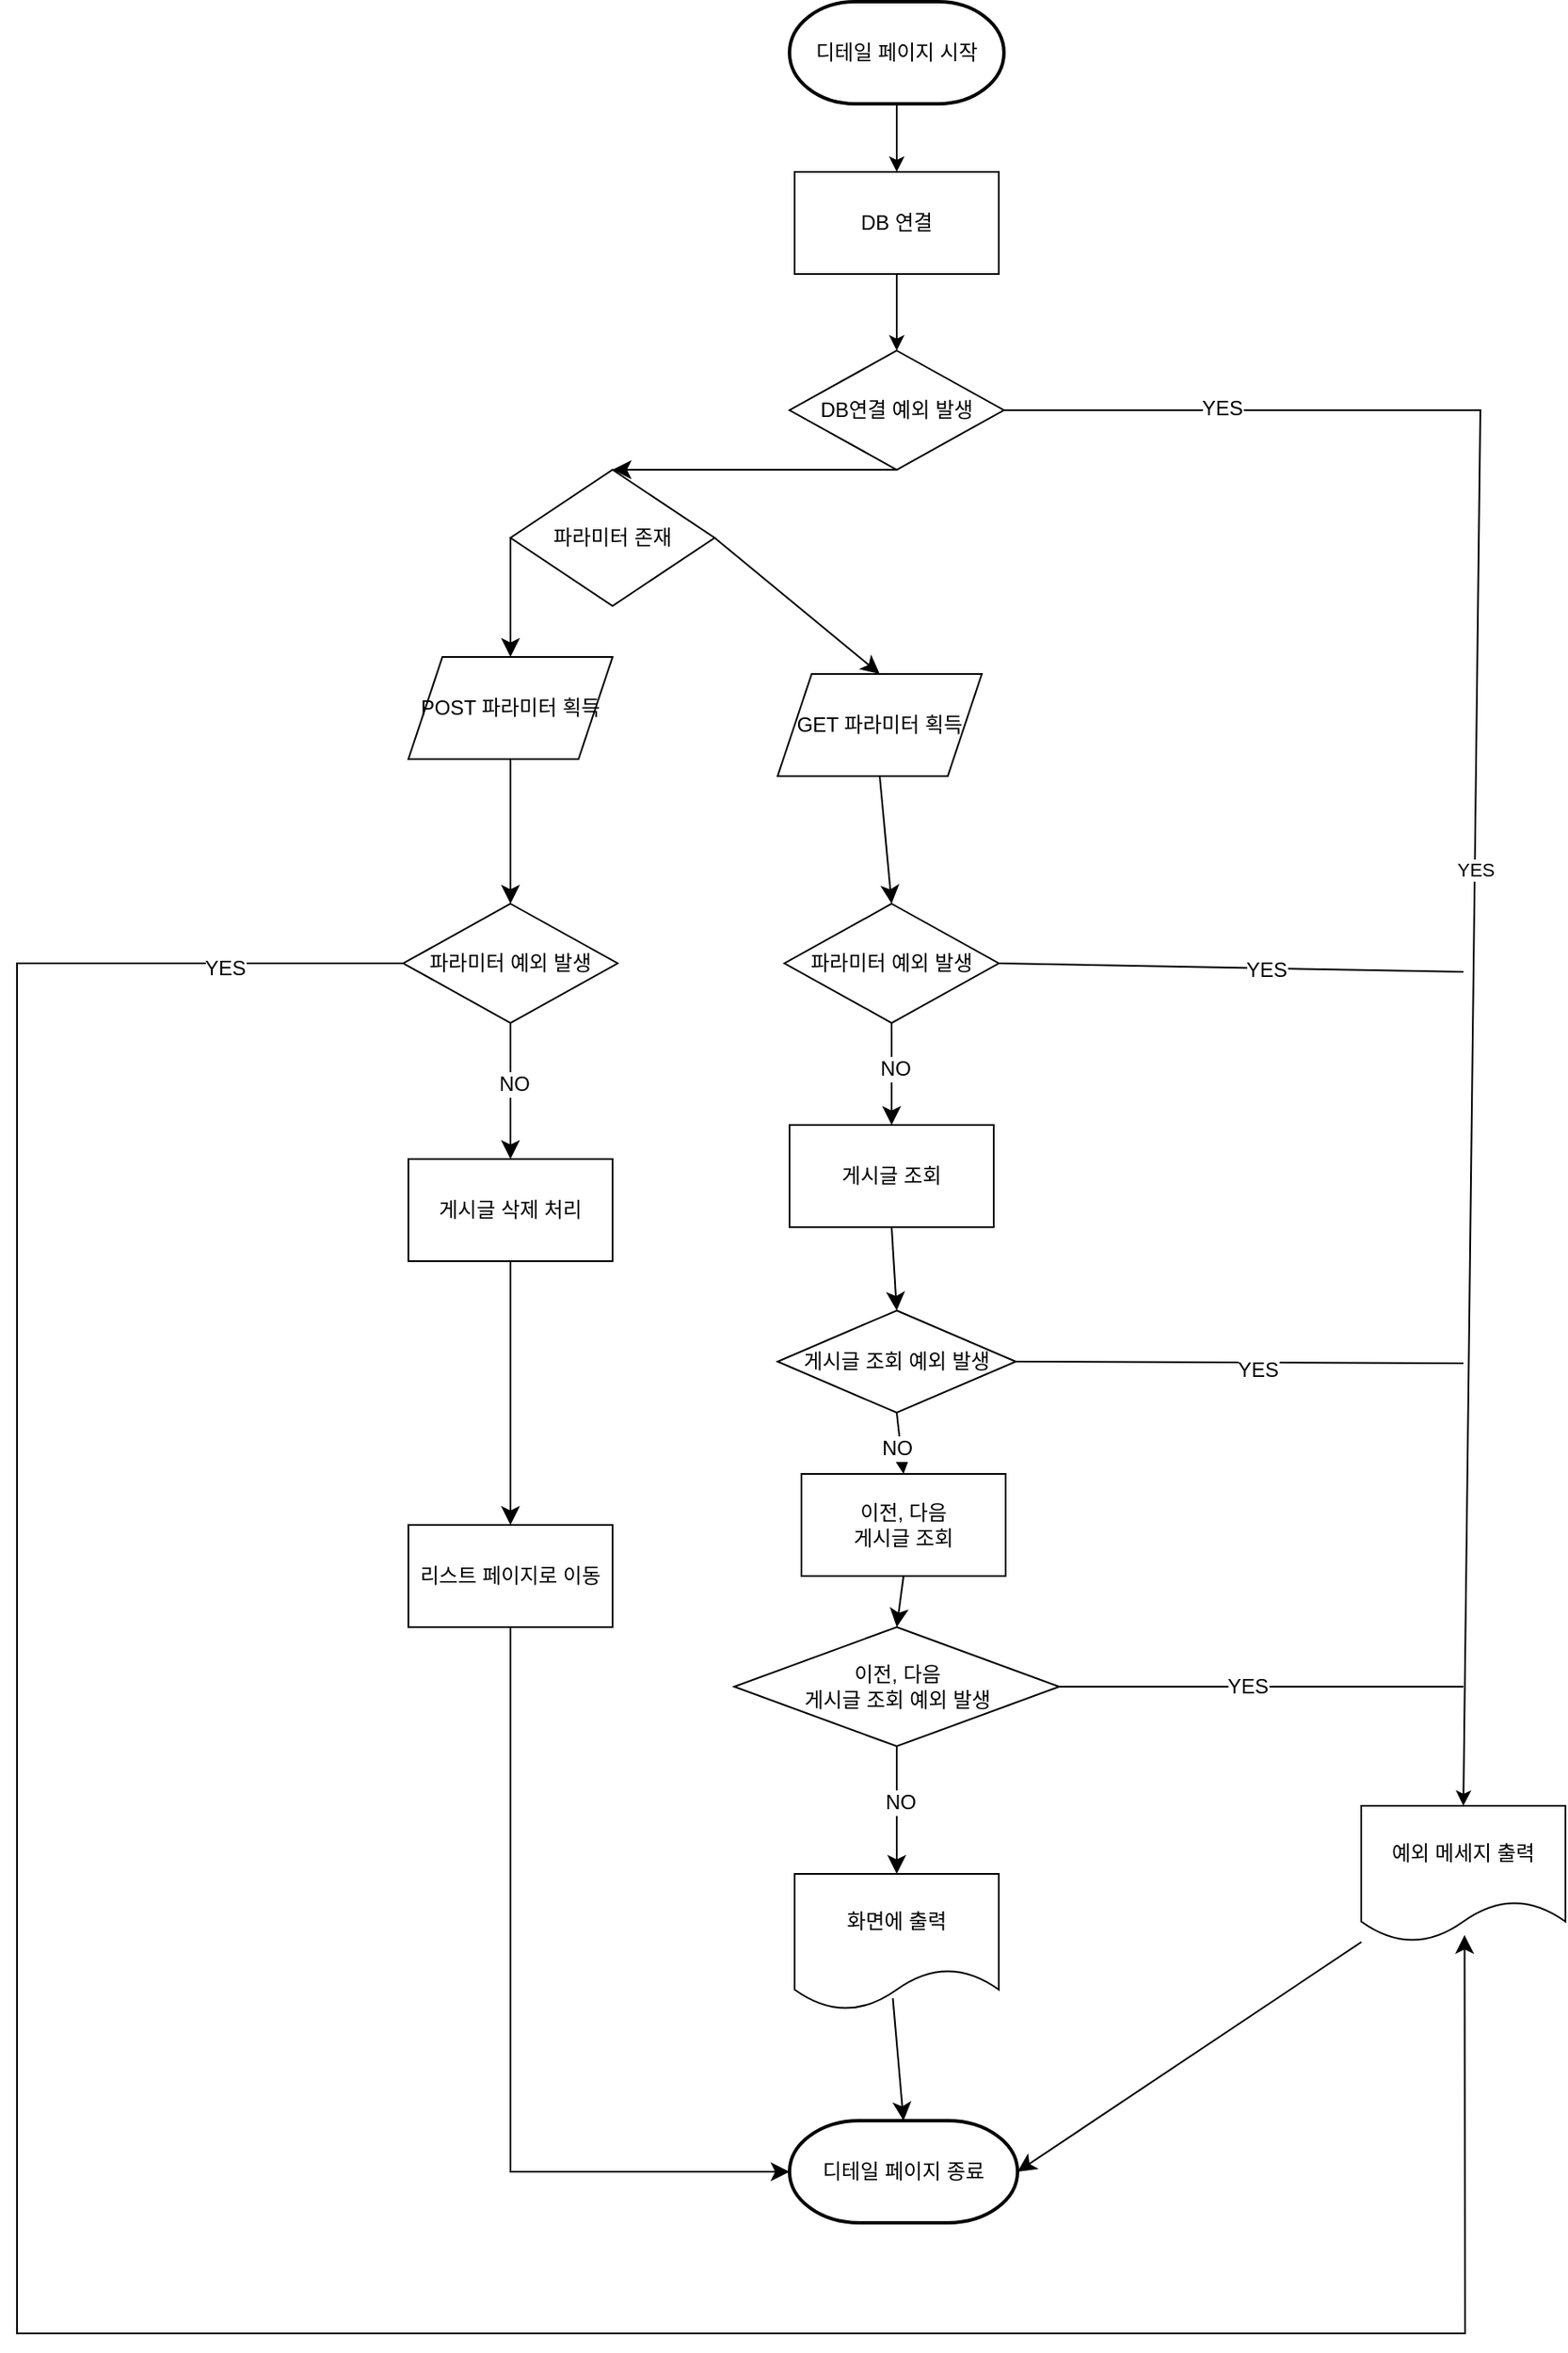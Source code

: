 <mxfile version="24.2.5" type="device" pages="5">
  <diagram name="페이지-1" id="0D-5ER3cDS_J40cyOPLk">
    <mxGraphModel dx="4097" dy="3398" grid="1" gridSize="10" guides="1" tooltips="1" connect="1" arrows="1" fold="1" page="1" pageScale="1" pageWidth="827" pageHeight="1169" math="0" shadow="0">
      <root>
        <mxCell id="0" />
        <mxCell id="1" parent="0" />
        <mxCell id="oDAc2vj8PA3nGTr-7Edb-7" value="" style="endArrow=classic;html=1;rounded=0;entryX=0.5;entryY=0;entryDx=0;entryDy=0;exitX=0.5;exitY=1;exitDx=0;exitDy=0;" parent="1" source="NNLPYD2Nwmx5uf8Ns86h-3" target="NNLPYD2Nwmx5uf8Ns86h-6" edge="1">
          <mxGeometry width="50" height="50" relative="1" as="geometry">
            <mxPoint x="1276.17" y="200" as="sourcePoint" />
            <mxPoint x="1276.92" y="225" as="targetPoint" />
            <Array as="points" />
          </mxGeometry>
        </mxCell>
        <mxCell id="NNLPYD2Nwmx5uf8Ns86h-3" value="DB 연결" style="rounded=0;whiteSpace=wrap;html=1;" parent="1" vertex="1">
          <mxGeometry x="1217" y="-100" width="120" height="60" as="geometry" />
        </mxCell>
        <mxCell id="NNLPYD2Nwmx5uf8Ns86h-4" value="디테일 페이지 시작" style="strokeWidth=2;html=1;shape=mxgraph.flowchart.terminator;whiteSpace=wrap;" parent="1" vertex="1">
          <mxGeometry x="1214" y="-200" width="126" height="60" as="geometry" />
        </mxCell>
        <mxCell id="NNLPYD2Nwmx5uf8Ns86h-5" value="" style="endArrow=classic;html=1;rounded=0;exitX=0.5;exitY=1;exitDx=0;exitDy=0;exitPerimeter=0;entryX=0.5;entryY=0;entryDx=0;entryDy=0;" parent="1" source="NNLPYD2Nwmx5uf8Ns86h-4" target="NNLPYD2Nwmx5uf8Ns86h-3" edge="1">
          <mxGeometry width="50" height="50" relative="1" as="geometry">
            <mxPoint x="1270" y="80" as="sourcePoint" />
            <mxPoint x="1519.63" y="240" as="targetPoint" />
          </mxGeometry>
        </mxCell>
        <mxCell id="NNLPYD2Nwmx5uf8Ns86h-6" value="DB연결 예외 발생" style="rhombus;whiteSpace=wrap;html=1;" parent="1" vertex="1">
          <mxGeometry x="1214" y="5" width="126" height="70" as="geometry" />
        </mxCell>
        <mxCell id="NNLPYD2Nwmx5uf8Ns86h-8" value="" style="endArrow=classic;html=1;rounded=0;exitX=1;exitY=0.5;exitDx=0;exitDy=0;entryX=0.5;entryY=0;entryDx=0;entryDy=0;" parent="1" source="NNLPYD2Nwmx5uf8Ns86h-6" target="9EHugi6eY9MfeRGA82_b-1" edge="1">
          <mxGeometry relative="1" as="geometry">
            <mxPoint x="1340" y="257.5" as="sourcePoint" />
            <mxPoint x="1580" y="650" as="targetPoint" />
            <Array as="points">
              <mxPoint x="1620" y="40" />
            </Array>
          </mxGeometry>
        </mxCell>
        <mxCell id="NNLPYD2Nwmx5uf8Ns86h-9" value="YES" style="edgeLabel;resizable=0;html=1;;align=center;verticalAlign=middle;" parent="NNLPYD2Nwmx5uf8Ns86h-8" connectable="0" vertex="1">
          <mxGeometry relative="1" as="geometry" />
        </mxCell>
        <mxCell id="9EHugi6eY9MfeRGA82_b-38" value="YES" style="edgeLabel;html=1;align=center;verticalAlign=middle;resizable=0;points=[];fontSize=12;" parent="NNLPYD2Nwmx5uf8Ns86h-8" vertex="1" connectable="0">
          <mxGeometry x="-0.77" y="1" relative="1" as="geometry">
            <mxPoint x="1" as="offset" />
          </mxGeometry>
        </mxCell>
        <mxCell id="9EHugi6eY9MfeRGA82_b-1" value="예외 메세지 출력" style="shape=document;whiteSpace=wrap;html=1;boundedLbl=1;" parent="1" vertex="1">
          <mxGeometry x="1550" y="860" width="120" height="80" as="geometry" />
        </mxCell>
        <mxCell id="9EHugi6eY9MfeRGA82_b-2" value="" style="endArrow=classic;html=1;rounded=0;fontSize=12;startSize=8;endSize=8;curved=1;entryX=0.5;entryY=0;entryDx=0;entryDy=0;exitX=1;exitY=0.5;exitDx=0;exitDy=0;" parent="1" source="9EHugi6eY9MfeRGA82_b-77" target="9EHugi6eY9MfeRGA82_b-47" edge="1">
          <mxGeometry width="50" height="50" relative="1" as="geometry">
            <mxPoint x="1260" y="130" as="sourcePoint" />
            <mxPoint x="1274" y="200" as="targetPoint" />
          </mxGeometry>
        </mxCell>
        <mxCell id="9EHugi6eY9MfeRGA82_b-24" value="" style="endArrow=none;html=1;rounded=0;fontSize=12;startSize=8;endSize=8;curved=1;entryX=1;entryY=0.5;entryDx=0;entryDy=0;startArrow=none;startFill=0;" parent="1" target="9EHugi6eY9MfeRGA82_b-48" edge="1">
          <mxGeometry width="50" height="50" relative="1" as="geometry">
            <mxPoint x="1610" y="370" as="sourcePoint" />
            <mxPoint x="1378" y="375" as="targetPoint" />
          </mxGeometry>
        </mxCell>
        <mxCell id="9EHugi6eY9MfeRGA82_b-39" value="YES" style="edgeLabel;html=1;align=center;verticalAlign=middle;resizable=0;points=[];fontSize=12;" parent="9EHugi6eY9MfeRGA82_b-24" vertex="1" connectable="0">
          <mxGeometry x="-0.156" y="1" relative="1" as="geometry">
            <mxPoint x="-1" as="offset" />
          </mxGeometry>
        </mxCell>
        <mxCell id="9EHugi6eY9MfeRGA82_b-27" value="게시글 조회" style="rounded=0;whiteSpace=wrap;html=1;" parent="1" vertex="1">
          <mxGeometry x="1214" y="460" width="120" height="60" as="geometry" />
        </mxCell>
        <mxCell id="9EHugi6eY9MfeRGA82_b-33" value="" style="endArrow=classic;html=1;rounded=0;fontSize=12;startSize=8;endSize=8;curved=1;entryX=0.5;entryY=0;entryDx=0;entryDy=0;exitX=0.5;exitY=1;exitDx=0;exitDy=0;" parent="1" source="9EHugi6eY9MfeRGA82_b-82" target="9EHugi6eY9MfeRGA82_b-42" edge="1">
          <mxGeometry width="50" height="50" relative="1" as="geometry">
            <mxPoint x="1274" y="900" as="sourcePoint" />
            <mxPoint x="1271" y="1060" as="targetPoint" />
          </mxGeometry>
        </mxCell>
        <mxCell id="9EHugi6eY9MfeRGA82_b-94" value="NO" style="edgeLabel;html=1;align=center;verticalAlign=middle;resizable=0;points=[];fontSize=12;" parent="9EHugi6eY9MfeRGA82_b-33" vertex="1" connectable="0">
          <mxGeometry x="-0.123" y="2" relative="1" as="geometry">
            <mxPoint as="offset" />
          </mxGeometry>
        </mxCell>
        <mxCell id="9EHugi6eY9MfeRGA82_b-37" value="" style="endArrow=classic;html=1;rounded=0;fontSize=12;startSize=8;endSize=8;curved=1;exitX=0.5;exitY=1;exitDx=0;exitDy=0;entryX=0.5;entryY=0;entryDx=0;entryDy=0;" parent="1" source="9EHugi6eY9MfeRGA82_b-47" target="9EHugi6eY9MfeRGA82_b-48" edge="1">
          <mxGeometry width="50" height="50" relative="1" as="geometry">
            <mxPoint x="1274" y="290" as="sourcePoint" />
            <mxPoint x="1274" y="320" as="targetPoint" />
          </mxGeometry>
        </mxCell>
        <mxCell id="9EHugi6eY9MfeRGA82_b-42" value="화면에 출력" style="shape=document;whiteSpace=wrap;html=1;boundedLbl=1;" parent="1" vertex="1">
          <mxGeometry x="1217" y="900" width="120" height="80" as="geometry" />
        </mxCell>
        <mxCell id="9EHugi6eY9MfeRGA82_b-43" value="디테일 페이지 종료" style="strokeWidth=2;html=1;shape=mxgraph.flowchart.terminator;whiteSpace=wrap;" parent="1" vertex="1">
          <mxGeometry x="1214" y="1045" width="134" height="60" as="geometry" />
        </mxCell>
        <mxCell id="9EHugi6eY9MfeRGA82_b-44" value="" style="endArrow=classic;html=1;rounded=0;fontSize=12;startSize=8;endSize=8;curved=1;entryX=0.5;entryY=0;entryDx=0;entryDy=0;entryPerimeter=0;exitX=0.481;exitY=0.913;exitDx=0;exitDy=0;exitPerimeter=0;" parent="1" source="9EHugi6eY9MfeRGA82_b-42" target="9EHugi6eY9MfeRGA82_b-43" edge="1">
          <mxGeometry width="50" height="50" relative="1" as="geometry">
            <mxPoint x="1380" y="690" as="sourcePoint" />
            <mxPoint x="1430" y="640" as="targetPoint" />
          </mxGeometry>
        </mxCell>
        <mxCell id="9EHugi6eY9MfeRGA82_b-45" value="" style="endArrow=classic;html=1;rounded=0;fontSize=12;startSize=8;endSize=8;curved=1;entryX=1;entryY=0.5;entryDx=0;entryDy=0;entryPerimeter=0;" parent="1" source="9EHugi6eY9MfeRGA82_b-1" target="9EHugi6eY9MfeRGA82_b-43" edge="1">
          <mxGeometry width="50" height="50" relative="1" as="geometry">
            <mxPoint x="1280" y="960" as="sourcePoint" />
            <mxPoint x="1330" y="910" as="targetPoint" />
          </mxGeometry>
        </mxCell>
        <mxCell id="9EHugi6eY9MfeRGA82_b-47" value="GET 파라미터 획득" style="shape=parallelogram;perimeter=parallelogramPerimeter;whiteSpace=wrap;html=1;fixedSize=1;" parent="1" vertex="1">
          <mxGeometry x="1207" y="195" width="120" height="60" as="geometry" />
        </mxCell>
        <mxCell id="9EHugi6eY9MfeRGA82_b-48" value="파라미터 예외 발생" style="rhombus;whiteSpace=wrap;html=1;" parent="1" vertex="1">
          <mxGeometry x="1211" y="330" width="126" height="70" as="geometry" />
        </mxCell>
        <mxCell id="9EHugi6eY9MfeRGA82_b-49" value="" style="endArrow=classic;html=1;rounded=0;fontSize=12;startSize=8;endSize=8;curved=1;entryX=0.5;entryY=0;entryDx=0;entryDy=0;exitX=0.5;exitY=1;exitDx=0;exitDy=0;" parent="1" source="9EHugi6eY9MfeRGA82_b-48" target="9EHugi6eY9MfeRGA82_b-27" edge="1">
          <mxGeometry width="50" height="50" relative="1" as="geometry">
            <mxPoint x="1410" y="370" as="sourcePoint" />
            <mxPoint x="1460" y="320" as="targetPoint" />
          </mxGeometry>
        </mxCell>
        <mxCell id="9EHugi6eY9MfeRGA82_b-91" value="NO" style="edgeLabel;html=1;align=center;verticalAlign=middle;resizable=0;points=[];fontSize=12;" parent="9EHugi6eY9MfeRGA82_b-49" vertex="1" connectable="0">
          <mxGeometry x="-0.107" y="2" relative="1" as="geometry">
            <mxPoint as="offset" />
          </mxGeometry>
        </mxCell>
        <mxCell id="9EHugi6eY9MfeRGA82_b-54" value="POST 파라미터 획득" style="shape=parallelogram;perimeter=parallelogramPerimeter;whiteSpace=wrap;html=1;fixedSize=1;" parent="1" vertex="1">
          <mxGeometry x="990" y="185" width="120" height="60" as="geometry" />
        </mxCell>
        <mxCell id="9EHugi6eY9MfeRGA82_b-55" value="" style="endArrow=classic;html=1;rounded=0;fontSize=12;startSize=8;endSize=8;curved=1;entryX=0.5;entryY=0;entryDx=0;entryDy=0;exitX=0;exitY=0.5;exitDx=0;exitDy=0;" parent="1" source="9EHugi6eY9MfeRGA82_b-77" target="9EHugi6eY9MfeRGA82_b-54" edge="1">
          <mxGeometry width="50" height="50" relative="1" as="geometry">
            <mxPoint x="1050" y="130" as="sourcePoint" />
            <mxPoint x="1500" y="470" as="targetPoint" />
          </mxGeometry>
        </mxCell>
        <mxCell id="9EHugi6eY9MfeRGA82_b-56" value="게시글 조회 예외 발생" style="rhombus;whiteSpace=wrap;html=1;" parent="1" vertex="1">
          <mxGeometry x="1207" y="569" width="140" height="60" as="geometry" />
        </mxCell>
        <mxCell id="9EHugi6eY9MfeRGA82_b-57" value="" style="endArrow=none;html=1;rounded=0;fontSize=12;startSize=8;endSize=8;curved=1;exitX=1;exitY=0.5;exitDx=0;exitDy=0;" parent="1" source="9EHugi6eY9MfeRGA82_b-56" edge="1">
          <mxGeometry width="50" height="50" relative="1" as="geometry">
            <mxPoint x="1348" y="598.09" as="sourcePoint" />
            <mxPoint x="1610" y="600" as="targetPoint" />
          </mxGeometry>
        </mxCell>
        <mxCell id="9EHugi6eY9MfeRGA82_b-58" value="YES" style="edgeLabel;html=1;align=center;verticalAlign=middle;resizable=0;points=[];fontSize=12;" parent="9EHugi6eY9MfeRGA82_b-57" vertex="1" connectable="0">
          <mxGeometry x="0.081" y="-4" relative="1" as="geometry">
            <mxPoint as="offset" />
          </mxGeometry>
        </mxCell>
        <mxCell id="9EHugi6eY9MfeRGA82_b-59" value="" style="endArrow=classic;html=1;rounded=0;fontSize=12;startSize=8;endSize=8;curved=1;entryX=0.5;entryY=0;entryDx=0;entryDy=0;exitX=0.5;exitY=1;exitDx=0;exitDy=0;" parent="1" source="9EHugi6eY9MfeRGA82_b-27" target="9EHugi6eY9MfeRGA82_b-56" edge="1">
          <mxGeometry width="50" height="50" relative="1" as="geometry">
            <mxPoint x="1230" y="470" as="sourcePoint" />
            <mxPoint x="1280" y="420" as="targetPoint" />
          </mxGeometry>
        </mxCell>
        <mxCell id="9EHugi6eY9MfeRGA82_b-60" value="파라미터 예외 발생" style="rhombus;whiteSpace=wrap;html=1;" parent="1" vertex="1">
          <mxGeometry x="987" y="330" width="126" height="70" as="geometry" />
        </mxCell>
        <mxCell id="9EHugi6eY9MfeRGA82_b-61" value="" style="endArrow=classic;html=1;rounded=0;fontSize=12;startSize=8;endSize=8;curved=1;exitX=0.5;exitY=1;exitDx=0;exitDy=0;entryX=0.5;entryY=0;entryDx=0;entryDy=0;" parent="1" source="9EHugi6eY9MfeRGA82_b-54" target="9EHugi6eY9MfeRGA82_b-60" edge="1">
          <mxGeometry width="50" height="50" relative="1" as="geometry">
            <mxPoint x="1230" y="470" as="sourcePoint" />
            <mxPoint x="1280" y="420" as="targetPoint" />
          </mxGeometry>
        </mxCell>
        <mxCell id="9EHugi6eY9MfeRGA82_b-62" value="게시글 삭제 처리" style="rounded=0;whiteSpace=wrap;html=1;" parent="1" vertex="1">
          <mxGeometry x="990" y="480" width="120" height="60" as="geometry" />
        </mxCell>
        <mxCell id="9EHugi6eY9MfeRGA82_b-63" value="" style="endArrow=classic;html=1;rounded=0;fontSize=12;startSize=8;endSize=8;curved=1;entryX=0.5;entryY=0;entryDx=0;entryDy=0;exitX=0.5;exitY=1;exitDx=0;exitDy=0;" parent="1" source="9EHugi6eY9MfeRGA82_b-60" target="9EHugi6eY9MfeRGA82_b-62" edge="1">
          <mxGeometry width="50" height="50" relative="1" as="geometry">
            <mxPoint x="1230" y="470" as="sourcePoint" />
            <mxPoint x="1280" y="420" as="targetPoint" />
          </mxGeometry>
        </mxCell>
        <mxCell id="9EHugi6eY9MfeRGA82_b-92" value="NO" style="edgeLabel;html=1;align=center;verticalAlign=middle;resizable=0;points=[];fontSize=12;" parent="9EHugi6eY9MfeRGA82_b-63" vertex="1" connectable="0">
          <mxGeometry x="-0.108" y="2" relative="1" as="geometry">
            <mxPoint as="offset" />
          </mxGeometry>
        </mxCell>
        <mxCell id="9EHugi6eY9MfeRGA82_b-64" value="" style="endArrow=classic;html=1;rounded=0;fontSize=12;startSize=8;endSize=8;curved=0;entryX=0;entryY=0.5;entryDx=0;entryDy=0;entryPerimeter=0;exitX=0.5;exitY=1;exitDx=0;exitDy=0;" parent="1" source="9EHugi6eY9MfeRGA82_b-87" target="9EHugi6eY9MfeRGA82_b-43" edge="1">
          <mxGeometry width="50" height="50" relative="1" as="geometry">
            <mxPoint x="1040" y="770" as="sourcePoint" />
            <mxPoint x="1217" y="859.0" as="targetPoint" />
            <Array as="points">
              <mxPoint x="1050" y="1075" />
            </Array>
          </mxGeometry>
        </mxCell>
        <mxCell id="9EHugi6eY9MfeRGA82_b-76" value="" style="endArrow=classic;html=1;rounded=0;fontSize=12;startSize=8;endSize=8;curved=0;exitX=0;exitY=0.5;exitDx=0;exitDy=0;entryX=0.506;entryY=0.949;entryDx=0;entryDy=0;entryPerimeter=0;" parent="1" source="9EHugi6eY9MfeRGA82_b-60" target="9EHugi6eY9MfeRGA82_b-1" edge="1">
          <mxGeometry width="50" height="50" relative="1" as="geometry">
            <mxPoint x="1930" y="650" as="sourcePoint" />
            <mxPoint x="1640" y="1020" as="targetPoint" />
            <Array as="points">
              <mxPoint x="760" y="365" />
              <mxPoint x="760" y="1170" />
              <mxPoint x="1611" y="1170" />
            </Array>
          </mxGeometry>
        </mxCell>
        <mxCell id="9EHugi6eY9MfeRGA82_b-90" value="YES" style="edgeLabel;html=1;align=center;verticalAlign=middle;resizable=0;points=[];fontSize=12;" parent="9EHugi6eY9MfeRGA82_b-76" vertex="1" connectable="0">
          <mxGeometry x="-0.901" y="3" relative="1" as="geometry">
            <mxPoint as="offset" />
          </mxGeometry>
        </mxCell>
        <mxCell id="9EHugi6eY9MfeRGA82_b-77" value="파라미터 존재" style="rhombus;whiteSpace=wrap;html=1;" parent="1" vertex="1">
          <mxGeometry x="1050" y="75" width="120" height="80" as="geometry" />
        </mxCell>
        <mxCell id="9EHugi6eY9MfeRGA82_b-78" value="" style="endArrow=classic;html=1;rounded=0;fontSize=12;startSize=8;endSize=8;curved=1;entryX=0.5;entryY=0;entryDx=0;entryDy=0;exitX=0.5;exitY=1;exitDx=0;exitDy=0;" parent="1" source="NNLPYD2Nwmx5uf8Ns86h-6" target="9EHugi6eY9MfeRGA82_b-77" edge="1">
          <mxGeometry width="50" height="50" relative="1" as="geometry">
            <mxPoint x="1190" y="450" as="sourcePoint" />
            <mxPoint x="1240" y="400" as="targetPoint" />
          </mxGeometry>
        </mxCell>
        <mxCell id="9EHugi6eY9MfeRGA82_b-79" value="이전, 다음&lt;div&gt;게시글 조회&lt;/div&gt;" style="rounded=0;whiteSpace=wrap;html=1;" parent="1" vertex="1">
          <mxGeometry x="1221" y="665" width="120" height="60" as="geometry" />
        </mxCell>
        <mxCell id="9EHugi6eY9MfeRGA82_b-82" value="이전, 다음&lt;div&gt;게시글 조회 예외 발생&lt;/div&gt;" style="rhombus;whiteSpace=wrap;html=1;" parent="1" vertex="1">
          <mxGeometry x="1181.5" y="755" width="191" height="70" as="geometry" />
        </mxCell>
        <mxCell id="9EHugi6eY9MfeRGA82_b-83" value="" style="endArrow=classic;html=1;rounded=0;fontSize=12;startSize=8;endSize=8;curved=1;entryX=0.5;entryY=0;entryDx=0;entryDy=0;exitX=0.5;exitY=1;exitDx=0;exitDy=0;" parent="1" source="9EHugi6eY9MfeRGA82_b-56" target="9EHugi6eY9MfeRGA82_b-79" edge="1">
          <mxGeometry width="50" height="50" relative="1" as="geometry">
            <mxPoint x="1250" y="650" as="sourcePoint" />
            <mxPoint x="1300" y="600" as="targetPoint" />
          </mxGeometry>
        </mxCell>
        <mxCell id="9EHugi6eY9MfeRGA82_b-93" value="NO" style="edgeLabel;html=1;align=center;verticalAlign=middle;resizable=0;points=[];fontSize=12;" parent="9EHugi6eY9MfeRGA82_b-83" vertex="1" connectable="0">
          <mxGeometry x="0.157" y="-3" relative="1" as="geometry">
            <mxPoint as="offset" />
          </mxGeometry>
        </mxCell>
        <mxCell id="9EHugi6eY9MfeRGA82_b-84" value="" style="endArrow=none;html=1;rounded=0;fontSize=12;startSize=8;endSize=8;curved=1;exitX=1;exitY=0.5;exitDx=0;exitDy=0;" parent="1" source="9EHugi6eY9MfeRGA82_b-82" edge="1">
          <mxGeometry width="50" height="50" relative="1" as="geometry">
            <mxPoint x="1250" y="650" as="sourcePoint" />
            <mxPoint x="1610" y="790" as="targetPoint" />
          </mxGeometry>
        </mxCell>
        <mxCell id="9EHugi6eY9MfeRGA82_b-85" value="YES" style="edgeLabel;html=1;align=center;verticalAlign=middle;resizable=0;points=[];fontSize=12;" parent="9EHugi6eY9MfeRGA82_b-84" vertex="1" connectable="0">
          <mxGeometry x="-0.084" relative="1" as="geometry">
            <mxPoint x="1" as="offset" />
          </mxGeometry>
        </mxCell>
        <mxCell id="9EHugi6eY9MfeRGA82_b-86" value="" style="endArrow=classic;html=1;rounded=0;fontSize=12;startSize=8;endSize=8;curved=1;exitX=0.5;exitY=1;exitDx=0;exitDy=0;entryX=0.5;entryY=0;entryDx=0;entryDy=0;" parent="1" source="9EHugi6eY9MfeRGA82_b-79" target="9EHugi6eY9MfeRGA82_b-82" edge="1">
          <mxGeometry width="50" height="50" relative="1" as="geometry">
            <mxPoint x="1630" y="450" as="sourcePoint" />
            <mxPoint x="2390" y="480" as="targetPoint" />
          </mxGeometry>
        </mxCell>
        <mxCell id="9EHugi6eY9MfeRGA82_b-87" value="리스트 페이지로 이동" style="rounded=0;whiteSpace=wrap;html=1;" parent="1" vertex="1">
          <mxGeometry x="990" y="695" width="120" height="60" as="geometry" />
        </mxCell>
        <mxCell id="9EHugi6eY9MfeRGA82_b-89" value="" style="endArrow=classic;html=1;rounded=0;fontSize=12;startSize=8;endSize=8;curved=1;exitX=0.5;exitY=1;exitDx=0;exitDy=0;entryX=0.5;entryY=0;entryDx=0;entryDy=0;" parent="1" source="9EHugi6eY9MfeRGA82_b-62" target="9EHugi6eY9MfeRGA82_b-87" edge="1">
          <mxGeometry width="50" height="50" relative="1" as="geometry">
            <mxPoint x="1170" y="550" as="sourcePoint" />
            <mxPoint x="1220" y="500" as="targetPoint" />
          </mxGeometry>
        </mxCell>
      </root>
    </mxGraphModel>
  </diagram>
  <diagram name="페이지-3의 복사본" id="R6pDhPNSMxnwc_Lw9h6z">
    <mxGraphModel dx="1434" dy="1949" grid="1" gridSize="10" guides="1" tooltips="1" connect="1" arrows="1" fold="1" page="1" pageScale="1" pageWidth="827" pageHeight="1169" math="0" shadow="0">
      <root>
        <mxCell id="zbMYqAShZqy2Kktf-TE7-0" />
        <mxCell id="zbMYqAShZqy2Kktf-TE7-1" parent="zbMYqAShZqy2Kktf-TE7-0" />
        <mxCell id="zbMYqAShZqy2Kktf-TE7-2" value="메모 삭제페이지 시작" style="strokeWidth=2;html=1;shape=mxgraph.flowchart.terminator;whiteSpace=wrap;" vertex="1" parent="zbMYqAShZqy2Kktf-TE7-1">
          <mxGeometry x="363" y="-120" width="100" height="50" as="geometry" />
        </mxCell>
        <mxCell id="zbMYqAShZqy2Kktf-TE7-3" value="" style="endArrow=classic;html=1;rounded=0;exitX=0.5;exitY=1;exitDx=0;exitDy=0;exitPerimeter=0;entryX=0.5;entryY=0;entryDx=0;entryDy=0;" edge="1" parent="zbMYqAShZqy2Kktf-TE7-1" source="zbMYqAShZqy2Kktf-TE7-2" target="401uK9NjgxtvDpPObcSw-0">
          <mxGeometry width="50" height="50" relative="1" as="geometry">
            <mxPoint x="449" y="230" as="sourcePoint" />
            <mxPoint x="413" y="-10" as="targetPoint" />
          </mxGeometry>
        </mxCell>
        <mxCell id="401uK9NjgxtvDpPObcSw-0" value="파라미터 존재" style="rhombus;whiteSpace=wrap;html=1;" vertex="1" parent="zbMYqAShZqy2Kktf-TE7-1">
          <mxGeometry x="349" y="-40" width="130" height="70" as="geometry" />
        </mxCell>
        <mxCell id="XhTOaVd2Tv_FRjapdZnh-2" value="GET 파라미터 획득" style="shape=parallelogram;perimeter=parallelogramPerimeter;whiteSpace=wrap;html=1;fixedSize=1;" vertex="1" parent="zbMYqAShZqy2Kktf-TE7-1">
          <mxGeometry x="327.5" y="70" width="173" height="60" as="geometry" />
        </mxCell>
        <mxCell id="lEDlsjFgdCHFVy313VU0-0" value="" style="endArrow=classic;html=1;rounded=0;entryX=0.5;entryY=0;entryDx=0;entryDy=0;exitX=0.5;exitY=1;exitDx=0;exitDy=0;" edge="1" parent="zbMYqAShZqy2Kktf-TE7-1" source="401uK9NjgxtvDpPObcSw-0" target="XhTOaVd2Tv_FRjapdZnh-2">
          <mxGeometry width="50" height="50" relative="1" as="geometry">
            <mxPoint x="530" y="30" as="sourcePoint" />
            <mxPoint x="580" y="-20" as="targetPoint" />
          </mxGeometry>
        </mxCell>
        <mxCell id="SG6bEmLJ2FbwlpXSlToK-0" value="예외발생" style="rhombus;whiteSpace=wrap;html=1;" vertex="1" parent="zbMYqAShZqy2Kktf-TE7-1">
          <mxGeometry x="363" y="160" width="94" height="80" as="geometry" />
        </mxCell>
        <mxCell id="SG6bEmLJ2FbwlpXSlToK-1" value="" style="endArrow=classic;html=1;rounded=0;exitX=0.5;exitY=1;exitDx=0;exitDy=0;entryX=0.5;entryY=0;entryDx=0;entryDy=0;" edge="1" parent="zbMYqAShZqy2Kktf-TE7-1" source="XhTOaVd2Tv_FRjapdZnh-2" target="SG6bEmLJ2FbwlpXSlToK-0">
          <mxGeometry width="50" height="50" relative="1" as="geometry">
            <mxPoint x="460" y="140" as="sourcePoint" />
            <mxPoint x="510" y="90" as="targetPoint" />
          </mxGeometry>
        </mxCell>
        <mxCell id="DqYptq-Emn2BZJy7xPnb-0" value="" style="endArrow=classic;html=1;rounded=0;exitX=0.5;exitY=1;exitDx=0;exitDy=0;" edge="1" parent="zbMYqAShZqy2Kktf-TE7-1" source="SG6bEmLJ2FbwlpXSlToK-0">
          <mxGeometry width="50" height="50" relative="1" as="geometry">
            <mxPoint x="460" y="140" as="sourcePoint" />
            <mxPoint x="410" y="290" as="targetPoint" />
          </mxGeometry>
        </mxCell>
        <mxCell id="kRYHcEU07ulwtsVJ4OB--0" value="NO" style="edgeLabel;html=1;align=center;verticalAlign=middle;resizable=0;points=[];" vertex="1" connectable="0" parent="DqYptq-Emn2BZJy7xPnb-0">
          <mxGeometry x="-0.04" y="-1" relative="1" as="geometry">
            <mxPoint as="offset" />
          </mxGeometry>
        </mxCell>
        <mxCell id="DqYptq-Emn2BZJy7xPnb-1" value="" style="endArrow=classic;html=1;rounded=0;exitX=1;exitY=0.5;exitDx=0;exitDy=0;entryX=0.5;entryY=0;entryDx=0;entryDy=0;" edge="1" parent="zbMYqAShZqy2Kktf-TE7-1" source="SG6bEmLJ2FbwlpXSlToK-0" target="qnrPZM5Oe8W8SXUkCIKQ-0">
          <mxGeometry width="50" height="50" relative="1" as="geometry">
            <mxPoint x="460" y="140" as="sourcePoint" />
            <mxPoint x="730" y="420" as="targetPoint" />
            <Array as="points">
              <mxPoint x="730" y="200" />
            </Array>
          </mxGeometry>
        </mxCell>
        <mxCell id="kRYHcEU07ulwtsVJ4OB--1" value="YES" style="edgeLabel;html=1;align=center;verticalAlign=middle;resizable=0;points=[];" vertex="1" connectable="0" parent="DqYptq-Emn2BZJy7xPnb-1">
          <mxGeometry x="-0.545" relative="1" as="geometry">
            <mxPoint as="offset" />
          </mxGeometry>
        </mxCell>
        <mxCell id="qnrPZM5Oe8W8SXUkCIKQ-0" value="예외 메세지" style="shape=document;whiteSpace=wrap;html=1;boundedLbl=1;" vertex="1" parent="zbMYqAShZqy2Kktf-TE7-1">
          <mxGeometry x="670" y="450" width="120" height="80" as="geometry" />
        </mxCell>
      </root>
    </mxGraphModel>
  </diagram>
  <diagram name="페이지-1의 복사본" id="Wqd-mrh915D2B3uOT3Ef">
    <mxGraphModel dx="2049" dy="2283" grid="1" gridSize="10" guides="1" tooltips="1" connect="1" arrows="1" fold="1" page="1" pageScale="1" pageWidth="827" pageHeight="1169" math="0" shadow="0">
      <root>
        <mxCell id="i0xWnOShPemxG0CGGOHe-0" />
        <mxCell id="i0xWnOShPemxG0CGGOHe-1" parent="i0xWnOShPemxG0CGGOHe-0" />
        <mxCell id="i0xWnOShPemxG0CGGOHe-6" value="" style="endArrow=classic;html=1;rounded=0;entryX=0.5;entryY=0;entryDx=0;entryDy=0;exitX=0.5;exitY=1;exitDx=0;exitDy=0;" edge="1" parent="i0xWnOShPemxG0CGGOHe-1" source="i0xWnOShPemxG0CGGOHe-38" target="i0xWnOShPemxG0CGGOHe-41">
          <mxGeometry width="50" height="50" relative="1" as="geometry">
            <mxPoint x="1276.17" y="200" as="sourcePoint" />
            <mxPoint x="1276.92" y="225" as="targetPoint" />
            <Array as="points" />
          </mxGeometry>
        </mxCell>
        <mxCell id="i0xWnOShPemxG0CGGOHe-38" value="DB 연결" style="rounded=0;whiteSpace=wrap;html=1;" vertex="1" parent="i0xWnOShPemxG0CGGOHe-1">
          <mxGeometry x="1217" y="-100" width="120" height="60" as="geometry" />
        </mxCell>
        <mxCell id="i0xWnOShPemxG0CGGOHe-39" value="디테일 페이지 시작" style="strokeWidth=2;html=1;shape=mxgraph.flowchart.terminator;whiteSpace=wrap;" vertex="1" parent="i0xWnOShPemxG0CGGOHe-1">
          <mxGeometry x="1214" y="-200" width="126" height="60" as="geometry" />
        </mxCell>
        <mxCell id="i0xWnOShPemxG0CGGOHe-40" value="" style="endArrow=classic;html=1;rounded=0;exitX=0.5;exitY=1;exitDx=0;exitDy=0;exitPerimeter=0;entryX=0.5;entryY=0;entryDx=0;entryDy=0;" edge="1" parent="i0xWnOShPemxG0CGGOHe-1" source="i0xWnOShPemxG0CGGOHe-39" target="i0xWnOShPemxG0CGGOHe-38">
          <mxGeometry width="50" height="50" relative="1" as="geometry">
            <mxPoint x="1270" y="80" as="sourcePoint" />
            <mxPoint x="1519.63" y="240" as="targetPoint" />
          </mxGeometry>
        </mxCell>
        <mxCell id="i0xWnOShPemxG0CGGOHe-41" value="DB연결 예외 발생" style="rhombus;whiteSpace=wrap;html=1;" vertex="1" parent="i0xWnOShPemxG0CGGOHe-1">
          <mxGeometry x="1214" y="5" width="126" height="70" as="geometry" />
        </mxCell>
        <mxCell id="i0xWnOShPemxG0CGGOHe-43" value="" style="endArrow=classic;html=1;rounded=0;exitX=1;exitY=0.5;exitDx=0;exitDy=0;entryX=0.5;entryY=0;entryDx=0;entryDy=0;" edge="1" parent="i0xWnOShPemxG0CGGOHe-1" source="i0xWnOShPemxG0CGGOHe-41" target="i0xWnOShPemxG0CGGOHe-46">
          <mxGeometry relative="1" as="geometry">
            <mxPoint x="1340" y="257.5" as="sourcePoint" />
            <mxPoint x="1580" y="650" as="targetPoint" />
            <Array as="points">
              <mxPoint x="1620" y="40" />
            </Array>
          </mxGeometry>
        </mxCell>
        <mxCell id="i0xWnOShPemxG0CGGOHe-44" value="YES" style="edgeLabel;resizable=0;html=1;;align=center;verticalAlign=middle;" connectable="0" vertex="1" parent="i0xWnOShPemxG0CGGOHe-43">
          <mxGeometry relative="1" as="geometry" />
        </mxCell>
        <mxCell id="i0xWnOShPemxG0CGGOHe-45" value="YES" style="edgeLabel;html=1;align=center;verticalAlign=middle;resizable=0;points=[];fontSize=12;" vertex="1" connectable="0" parent="i0xWnOShPemxG0CGGOHe-43">
          <mxGeometry x="-0.77" y="1" relative="1" as="geometry">
            <mxPoint x="1" as="offset" />
          </mxGeometry>
        </mxCell>
        <mxCell id="i0xWnOShPemxG0CGGOHe-46" value="예외 메세지 출력" style="shape=document;whiteSpace=wrap;html=1;boundedLbl=1;" vertex="1" parent="i0xWnOShPemxG0CGGOHe-1">
          <mxGeometry x="1550" y="860" width="120" height="80" as="geometry" />
        </mxCell>
        <mxCell id="i0xWnOShPemxG0CGGOHe-47" value="" style="endArrow=classic;html=1;rounded=0;fontSize=12;startSize=8;endSize=8;curved=1;entryX=0.5;entryY=0;entryDx=0;entryDy=0;exitX=1;exitY=0.5;exitDx=0;exitDy=0;" edge="1" parent="i0xWnOShPemxG0CGGOHe-1" source="i0xWnOShPemxG0CGGOHe-76" target="i0xWnOShPemxG0CGGOHe-58">
          <mxGeometry width="50" height="50" relative="1" as="geometry">
            <mxPoint x="1260" y="130" as="sourcePoint" />
            <mxPoint x="1274" y="200" as="targetPoint" />
          </mxGeometry>
        </mxCell>
        <mxCell id="i0xWnOShPemxG0CGGOHe-48" value="" style="endArrow=none;html=1;rounded=0;fontSize=12;startSize=8;endSize=8;curved=1;entryX=1;entryY=0.5;entryDx=0;entryDy=0;startArrow=none;startFill=0;" edge="1" parent="i0xWnOShPemxG0CGGOHe-1" target="i0xWnOShPemxG0CGGOHe-59">
          <mxGeometry width="50" height="50" relative="1" as="geometry">
            <mxPoint x="1610" y="370" as="sourcePoint" />
            <mxPoint x="1378" y="375" as="targetPoint" />
          </mxGeometry>
        </mxCell>
        <mxCell id="i0xWnOShPemxG0CGGOHe-49" value="YES" style="edgeLabel;html=1;align=center;verticalAlign=middle;resizable=0;points=[];fontSize=12;" vertex="1" connectable="0" parent="i0xWnOShPemxG0CGGOHe-48">
          <mxGeometry x="-0.156" y="1" relative="1" as="geometry">
            <mxPoint x="-1" as="offset" />
          </mxGeometry>
        </mxCell>
        <mxCell id="i0xWnOShPemxG0CGGOHe-50" value="게시글 조회" style="rounded=0;whiteSpace=wrap;html=1;" vertex="1" parent="i0xWnOShPemxG0CGGOHe-1">
          <mxGeometry x="1214" y="460" width="120" height="60" as="geometry" />
        </mxCell>
        <mxCell id="i0xWnOShPemxG0CGGOHe-51" value="" style="endArrow=classic;html=1;rounded=0;fontSize=12;startSize=8;endSize=8;curved=1;entryX=0.5;entryY=0;entryDx=0;entryDy=0;exitX=0.5;exitY=1;exitDx=0;exitDy=0;" edge="1" parent="i0xWnOShPemxG0CGGOHe-1" source="i0xWnOShPemxG0CGGOHe-79" target="i0xWnOShPemxG0CGGOHe-54">
          <mxGeometry width="50" height="50" relative="1" as="geometry">
            <mxPoint x="1274" y="900" as="sourcePoint" />
            <mxPoint x="1271" y="1060" as="targetPoint" />
          </mxGeometry>
        </mxCell>
        <mxCell id="i0xWnOShPemxG0CGGOHe-52" value="NO" style="edgeLabel;html=1;align=center;verticalAlign=middle;resizable=0;points=[];fontSize=12;" vertex="1" connectable="0" parent="i0xWnOShPemxG0CGGOHe-51">
          <mxGeometry x="-0.123" y="2" relative="1" as="geometry">
            <mxPoint as="offset" />
          </mxGeometry>
        </mxCell>
        <mxCell id="i0xWnOShPemxG0CGGOHe-53" value="" style="endArrow=classic;html=1;rounded=0;fontSize=12;startSize=8;endSize=8;curved=1;exitX=0.5;exitY=1;exitDx=0;exitDy=0;entryX=0.5;entryY=0;entryDx=0;entryDy=0;" edge="1" parent="i0xWnOShPemxG0CGGOHe-1" source="i0xWnOShPemxG0CGGOHe-58" target="i0xWnOShPemxG0CGGOHe-59">
          <mxGeometry width="50" height="50" relative="1" as="geometry">
            <mxPoint x="1274" y="290" as="sourcePoint" />
            <mxPoint x="1274" y="320" as="targetPoint" />
          </mxGeometry>
        </mxCell>
        <mxCell id="i0xWnOShPemxG0CGGOHe-54" value="화면에 출력" style="shape=document;whiteSpace=wrap;html=1;boundedLbl=1;" vertex="1" parent="i0xWnOShPemxG0CGGOHe-1">
          <mxGeometry x="1217" y="900" width="120" height="80" as="geometry" />
        </mxCell>
        <mxCell id="i0xWnOShPemxG0CGGOHe-55" value="디테일 페이지 종료" style="strokeWidth=2;html=1;shape=mxgraph.flowchart.terminator;whiteSpace=wrap;" vertex="1" parent="i0xWnOShPemxG0CGGOHe-1">
          <mxGeometry x="1214" y="1045" width="134" height="60" as="geometry" />
        </mxCell>
        <mxCell id="i0xWnOShPemxG0CGGOHe-56" value="" style="endArrow=classic;html=1;rounded=0;fontSize=12;startSize=8;endSize=8;curved=1;entryX=0.5;entryY=0;entryDx=0;entryDy=0;entryPerimeter=0;exitX=0.481;exitY=0.913;exitDx=0;exitDy=0;exitPerimeter=0;" edge="1" parent="i0xWnOShPemxG0CGGOHe-1" source="i0xWnOShPemxG0CGGOHe-54" target="i0xWnOShPemxG0CGGOHe-55">
          <mxGeometry width="50" height="50" relative="1" as="geometry">
            <mxPoint x="1380" y="690" as="sourcePoint" />
            <mxPoint x="1430" y="640" as="targetPoint" />
          </mxGeometry>
        </mxCell>
        <mxCell id="i0xWnOShPemxG0CGGOHe-57" value="" style="endArrow=classic;html=1;rounded=0;fontSize=12;startSize=8;endSize=8;curved=1;entryX=1;entryY=0.5;entryDx=0;entryDy=0;entryPerimeter=0;" edge="1" parent="i0xWnOShPemxG0CGGOHe-1" source="i0xWnOShPemxG0CGGOHe-46" target="i0xWnOShPemxG0CGGOHe-55">
          <mxGeometry width="50" height="50" relative="1" as="geometry">
            <mxPoint x="1280" y="960" as="sourcePoint" />
            <mxPoint x="1330" y="910" as="targetPoint" />
          </mxGeometry>
        </mxCell>
        <mxCell id="i0xWnOShPemxG0CGGOHe-58" value="GET 파라미터 획득" style="shape=parallelogram;perimeter=parallelogramPerimeter;whiteSpace=wrap;html=1;fixedSize=1;" vertex="1" parent="i0xWnOShPemxG0CGGOHe-1">
          <mxGeometry x="1207" y="195" width="120" height="60" as="geometry" />
        </mxCell>
        <mxCell id="i0xWnOShPemxG0CGGOHe-59" value="파라미터 예외 발생" style="rhombus;whiteSpace=wrap;html=1;" vertex="1" parent="i0xWnOShPemxG0CGGOHe-1">
          <mxGeometry x="1211" y="330" width="126" height="70" as="geometry" />
        </mxCell>
        <mxCell id="i0xWnOShPemxG0CGGOHe-60" value="" style="endArrow=classic;html=1;rounded=0;fontSize=12;startSize=8;endSize=8;curved=1;entryX=0.5;entryY=0;entryDx=0;entryDy=0;exitX=0.5;exitY=1;exitDx=0;exitDy=0;" edge="1" parent="i0xWnOShPemxG0CGGOHe-1" source="i0xWnOShPemxG0CGGOHe-59" target="i0xWnOShPemxG0CGGOHe-50">
          <mxGeometry width="50" height="50" relative="1" as="geometry">
            <mxPoint x="1410" y="370" as="sourcePoint" />
            <mxPoint x="1460" y="320" as="targetPoint" />
          </mxGeometry>
        </mxCell>
        <mxCell id="i0xWnOShPemxG0CGGOHe-61" value="NO" style="edgeLabel;html=1;align=center;verticalAlign=middle;resizable=0;points=[];fontSize=12;" vertex="1" connectable="0" parent="i0xWnOShPemxG0CGGOHe-60">
          <mxGeometry x="-0.107" y="2" relative="1" as="geometry">
            <mxPoint as="offset" />
          </mxGeometry>
        </mxCell>
        <mxCell id="i0xWnOShPemxG0CGGOHe-62" value="POST 파라미터 획득" style="shape=parallelogram;perimeter=parallelogramPerimeter;whiteSpace=wrap;html=1;fixedSize=1;" vertex="1" parent="i0xWnOShPemxG0CGGOHe-1">
          <mxGeometry x="990" y="185" width="120" height="60" as="geometry" />
        </mxCell>
        <mxCell id="i0xWnOShPemxG0CGGOHe-63" value="" style="endArrow=classic;html=1;rounded=0;fontSize=12;startSize=8;endSize=8;curved=1;entryX=0.5;entryY=0;entryDx=0;entryDy=0;exitX=0;exitY=0.5;exitDx=0;exitDy=0;" edge="1" parent="i0xWnOShPemxG0CGGOHe-1" source="i0xWnOShPemxG0CGGOHe-76" target="i0xWnOShPemxG0CGGOHe-62">
          <mxGeometry width="50" height="50" relative="1" as="geometry">
            <mxPoint x="1050" y="130" as="sourcePoint" />
            <mxPoint x="1500" y="470" as="targetPoint" />
          </mxGeometry>
        </mxCell>
        <mxCell id="i0xWnOShPemxG0CGGOHe-64" value="게시글 조회 예외 발생" style="rhombus;whiteSpace=wrap;html=1;" vertex="1" parent="i0xWnOShPemxG0CGGOHe-1">
          <mxGeometry x="1207" y="569" width="140" height="60" as="geometry" />
        </mxCell>
        <mxCell id="i0xWnOShPemxG0CGGOHe-65" value="" style="endArrow=none;html=1;rounded=0;fontSize=12;startSize=8;endSize=8;curved=1;exitX=1;exitY=0.5;exitDx=0;exitDy=0;" edge="1" parent="i0xWnOShPemxG0CGGOHe-1" source="i0xWnOShPemxG0CGGOHe-64">
          <mxGeometry width="50" height="50" relative="1" as="geometry">
            <mxPoint x="1348" y="598.09" as="sourcePoint" />
            <mxPoint x="1610" y="600" as="targetPoint" />
          </mxGeometry>
        </mxCell>
        <mxCell id="i0xWnOShPemxG0CGGOHe-66" value="YES" style="edgeLabel;html=1;align=center;verticalAlign=middle;resizable=0;points=[];fontSize=12;" vertex="1" connectable="0" parent="i0xWnOShPemxG0CGGOHe-65">
          <mxGeometry x="0.081" y="-4" relative="1" as="geometry">
            <mxPoint as="offset" />
          </mxGeometry>
        </mxCell>
        <mxCell id="i0xWnOShPemxG0CGGOHe-67" value="" style="endArrow=classic;html=1;rounded=0;fontSize=12;startSize=8;endSize=8;curved=1;entryX=0.5;entryY=0;entryDx=0;entryDy=0;exitX=0.5;exitY=1;exitDx=0;exitDy=0;" edge="1" parent="i0xWnOShPemxG0CGGOHe-1" source="i0xWnOShPemxG0CGGOHe-50" target="i0xWnOShPemxG0CGGOHe-64">
          <mxGeometry width="50" height="50" relative="1" as="geometry">
            <mxPoint x="1230" y="470" as="sourcePoint" />
            <mxPoint x="1280" y="420" as="targetPoint" />
          </mxGeometry>
        </mxCell>
        <mxCell id="i0xWnOShPemxG0CGGOHe-68" value="파라미터 예외 발생" style="rhombus;whiteSpace=wrap;html=1;" vertex="1" parent="i0xWnOShPemxG0CGGOHe-1">
          <mxGeometry x="987" y="330" width="126" height="70" as="geometry" />
        </mxCell>
        <mxCell id="i0xWnOShPemxG0CGGOHe-69" value="" style="endArrow=classic;html=1;rounded=0;fontSize=12;startSize=8;endSize=8;curved=1;exitX=0.5;exitY=1;exitDx=0;exitDy=0;entryX=0.5;entryY=0;entryDx=0;entryDy=0;" edge="1" parent="i0xWnOShPemxG0CGGOHe-1" source="i0xWnOShPemxG0CGGOHe-62" target="i0xWnOShPemxG0CGGOHe-68">
          <mxGeometry width="50" height="50" relative="1" as="geometry">
            <mxPoint x="1230" y="470" as="sourcePoint" />
            <mxPoint x="1280" y="420" as="targetPoint" />
          </mxGeometry>
        </mxCell>
        <mxCell id="i0xWnOShPemxG0CGGOHe-70" value="게시글 삭제 처리" style="rounded=0;whiteSpace=wrap;html=1;" vertex="1" parent="i0xWnOShPemxG0CGGOHe-1">
          <mxGeometry x="990" y="480" width="120" height="60" as="geometry" />
        </mxCell>
        <mxCell id="i0xWnOShPemxG0CGGOHe-71" value="" style="endArrow=classic;html=1;rounded=0;fontSize=12;startSize=8;endSize=8;curved=1;entryX=0.5;entryY=0;entryDx=0;entryDy=0;exitX=0.5;exitY=1;exitDx=0;exitDy=0;" edge="1" parent="i0xWnOShPemxG0CGGOHe-1" source="i0xWnOShPemxG0CGGOHe-68" target="i0xWnOShPemxG0CGGOHe-70">
          <mxGeometry width="50" height="50" relative="1" as="geometry">
            <mxPoint x="1230" y="470" as="sourcePoint" />
            <mxPoint x="1280" y="420" as="targetPoint" />
          </mxGeometry>
        </mxCell>
        <mxCell id="i0xWnOShPemxG0CGGOHe-72" value="NO" style="edgeLabel;html=1;align=center;verticalAlign=middle;resizable=0;points=[];fontSize=12;" vertex="1" connectable="0" parent="i0xWnOShPemxG0CGGOHe-71">
          <mxGeometry x="-0.108" y="2" relative="1" as="geometry">
            <mxPoint as="offset" />
          </mxGeometry>
        </mxCell>
        <mxCell id="i0xWnOShPemxG0CGGOHe-73" value="" style="endArrow=classic;html=1;rounded=0;fontSize=12;startSize=8;endSize=8;curved=0;entryX=0;entryY=0.5;entryDx=0;entryDy=0;entryPerimeter=0;exitX=0.5;exitY=1;exitDx=0;exitDy=0;" edge="1" parent="i0xWnOShPemxG0CGGOHe-1" source="i0xWnOShPemxG0CGGOHe-85" target="i0xWnOShPemxG0CGGOHe-55">
          <mxGeometry width="50" height="50" relative="1" as="geometry">
            <mxPoint x="1040" y="770" as="sourcePoint" />
            <mxPoint x="1217" y="859.0" as="targetPoint" />
            <Array as="points">
              <mxPoint x="1050" y="1075" />
            </Array>
          </mxGeometry>
        </mxCell>
        <mxCell id="i0xWnOShPemxG0CGGOHe-74" value="" style="endArrow=classic;html=1;rounded=0;fontSize=12;startSize=8;endSize=8;curved=0;exitX=0;exitY=0.5;exitDx=0;exitDy=0;entryX=0.506;entryY=0.949;entryDx=0;entryDy=0;entryPerimeter=0;" edge="1" parent="i0xWnOShPemxG0CGGOHe-1" source="i0xWnOShPemxG0CGGOHe-68" target="i0xWnOShPemxG0CGGOHe-46">
          <mxGeometry width="50" height="50" relative="1" as="geometry">
            <mxPoint x="1930" y="650" as="sourcePoint" />
            <mxPoint x="1640" y="1020" as="targetPoint" />
            <Array as="points">
              <mxPoint x="760" y="365" />
              <mxPoint x="760" y="1170" />
              <mxPoint x="1611" y="1170" />
            </Array>
          </mxGeometry>
        </mxCell>
        <mxCell id="i0xWnOShPemxG0CGGOHe-75" value="YES" style="edgeLabel;html=1;align=center;verticalAlign=middle;resizable=0;points=[];fontSize=12;" vertex="1" connectable="0" parent="i0xWnOShPemxG0CGGOHe-74">
          <mxGeometry x="-0.901" y="3" relative="1" as="geometry">
            <mxPoint as="offset" />
          </mxGeometry>
        </mxCell>
        <mxCell id="i0xWnOShPemxG0CGGOHe-76" value="파라미터 존재" style="rhombus;whiteSpace=wrap;html=1;" vertex="1" parent="i0xWnOShPemxG0CGGOHe-1">
          <mxGeometry x="1050" y="75" width="120" height="80" as="geometry" />
        </mxCell>
        <mxCell id="i0xWnOShPemxG0CGGOHe-77" value="" style="endArrow=classic;html=1;rounded=0;fontSize=12;startSize=8;endSize=8;curved=1;entryX=0.5;entryY=0;entryDx=0;entryDy=0;exitX=0.5;exitY=1;exitDx=0;exitDy=0;" edge="1" parent="i0xWnOShPemxG0CGGOHe-1" source="i0xWnOShPemxG0CGGOHe-41" target="i0xWnOShPemxG0CGGOHe-76">
          <mxGeometry width="50" height="50" relative="1" as="geometry">
            <mxPoint x="1190" y="450" as="sourcePoint" />
            <mxPoint x="1240" y="400" as="targetPoint" />
          </mxGeometry>
        </mxCell>
        <mxCell id="i0xWnOShPemxG0CGGOHe-78" value="이전, 다음&lt;div&gt;게시글 조회&lt;/div&gt;" style="rounded=0;whiteSpace=wrap;html=1;" vertex="1" parent="i0xWnOShPemxG0CGGOHe-1">
          <mxGeometry x="1221" y="665" width="120" height="60" as="geometry" />
        </mxCell>
        <mxCell id="i0xWnOShPemxG0CGGOHe-79" value="이전, 다음&lt;div&gt;게시글 조회 예외 발생&lt;/div&gt;" style="rhombus;whiteSpace=wrap;html=1;" vertex="1" parent="i0xWnOShPemxG0CGGOHe-1">
          <mxGeometry x="1181.5" y="755" width="191" height="70" as="geometry" />
        </mxCell>
        <mxCell id="i0xWnOShPemxG0CGGOHe-80" value="" style="endArrow=classic;html=1;rounded=0;fontSize=12;startSize=8;endSize=8;curved=1;entryX=0.5;entryY=0;entryDx=0;entryDy=0;exitX=0.5;exitY=1;exitDx=0;exitDy=0;" edge="1" parent="i0xWnOShPemxG0CGGOHe-1" source="i0xWnOShPemxG0CGGOHe-64" target="i0xWnOShPemxG0CGGOHe-78">
          <mxGeometry width="50" height="50" relative="1" as="geometry">
            <mxPoint x="1250" y="650" as="sourcePoint" />
            <mxPoint x="1300" y="600" as="targetPoint" />
          </mxGeometry>
        </mxCell>
        <mxCell id="i0xWnOShPemxG0CGGOHe-81" value="NO" style="edgeLabel;html=1;align=center;verticalAlign=middle;resizable=0;points=[];fontSize=12;" vertex="1" connectable="0" parent="i0xWnOShPemxG0CGGOHe-80">
          <mxGeometry x="0.157" y="-3" relative="1" as="geometry">
            <mxPoint as="offset" />
          </mxGeometry>
        </mxCell>
        <mxCell id="i0xWnOShPemxG0CGGOHe-82" value="" style="endArrow=none;html=1;rounded=0;fontSize=12;startSize=8;endSize=8;curved=1;exitX=1;exitY=0.5;exitDx=0;exitDy=0;" edge="1" parent="i0xWnOShPemxG0CGGOHe-1" source="i0xWnOShPemxG0CGGOHe-79">
          <mxGeometry width="50" height="50" relative="1" as="geometry">
            <mxPoint x="1250" y="650" as="sourcePoint" />
            <mxPoint x="1610" y="790" as="targetPoint" />
          </mxGeometry>
        </mxCell>
        <mxCell id="i0xWnOShPemxG0CGGOHe-83" value="YES" style="edgeLabel;html=1;align=center;verticalAlign=middle;resizable=0;points=[];fontSize=12;" vertex="1" connectable="0" parent="i0xWnOShPemxG0CGGOHe-82">
          <mxGeometry x="-0.084" relative="1" as="geometry">
            <mxPoint x="1" as="offset" />
          </mxGeometry>
        </mxCell>
        <mxCell id="i0xWnOShPemxG0CGGOHe-84" value="" style="endArrow=classic;html=1;rounded=0;fontSize=12;startSize=8;endSize=8;curved=1;exitX=0.5;exitY=1;exitDx=0;exitDy=0;entryX=0.5;entryY=0;entryDx=0;entryDy=0;" edge="1" parent="i0xWnOShPemxG0CGGOHe-1" source="i0xWnOShPemxG0CGGOHe-78" target="i0xWnOShPemxG0CGGOHe-79">
          <mxGeometry width="50" height="50" relative="1" as="geometry">
            <mxPoint x="1630" y="450" as="sourcePoint" />
            <mxPoint x="2390" y="480" as="targetPoint" />
          </mxGeometry>
        </mxCell>
        <mxCell id="i0xWnOShPemxG0CGGOHe-85" value="헤더 로케이션 이동" style="rounded=0;whiteSpace=wrap;html=1;" vertex="1" parent="i0xWnOShPemxG0CGGOHe-1">
          <mxGeometry x="990" y="695" width="120" height="60" as="geometry" />
        </mxCell>
        <mxCell id="i0xWnOShPemxG0CGGOHe-86" value="" style="endArrow=classic;html=1;rounded=0;fontSize=12;startSize=8;endSize=8;curved=1;exitX=0.5;exitY=1;exitDx=0;exitDy=0;entryX=0.5;entryY=0;entryDx=0;entryDy=0;" edge="1" parent="i0xWnOShPemxG0CGGOHe-1" source="i0xWnOShPemxG0CGGOHe-70" target="i0xWnOShPemxG0CGGOHe-85">
          <mxGeometry width="50" height="50" relative="1" as="geometry">
            <mxPoint x="1170" y="550" as="sourcePoint" />
            <mxPoint x="1220" y="500" as="targetPoint" />
          </mxGeometry>
        </mxCell>
      </root>
    </mxGraphModel>
  </diagram>
  <diagram id="uBJmh3EZthjw40ZsW4kV" name="페이지-3">
    <mxGraphModel dx="2049" dy="1114" grid="1" gridSize="10" guides="1" tooltips="1" connect="1" arrows="1" fold="1" page="1" pageScale="1" pageWidth="827" pageHeight="1169" math="0" shadow="0">
      <root>
        <mxCell id="0" />
        <mxCell id="1" parent="0" />
        <mxCell id="MsZMLP3jhkGQC35BNHqk-1" value="디테일 페이지&amp;nbsp;&lt;div&gt;시작&lt;/div&gt;" style="strokeWidth=2;html=1;shape=mxgraph.flowchart.terminator;whiteSpace=wrap;" parent="1" vertex="1">
          <mxGeometry x="364" y="30" width="100" height="50" as="geometry" />
        </mxCell>
        <mxCell id="MsZMLP3jhkGQC35BNHqk-2" value="" style="endArrow=classic;html=1;rounded=0;exitX=0.5;exitY=1;exitDx=0;exitDy=0;exitPerimeter=0;" parent="1" source="MsZMLP3jhkGQC35BNHqk-1" target="MsZMLP3jhkGQC35BNHqk-3" edge="1">
          <mxGeometry width="50" height="50" relative="1" as="geometry">
            <mxPoint x="450" y="380" as="sourcePoint" />
            <mxPoint x="414" y="160" as="targetPoint" />
          </mxGeometry>
        </mxCell>
        <mxCell id="MsZMLP3jhkGQC35BNHqk-3" value="DB접속" style="rounded=0;whiteSpace=wrap;html=1;" parent="1" vertex="1">
          <mxGeometry x="354" y="140" width="120" height="60" as="geometry" />
        </mxCell>
        <mxCell id="MsZMLP3jhkGQC35BNHqk-4" value="DB 접속&lt;div&gt;예외 발생&lt;/div&gt;" style="rhombus;whiteSpace=wrap;html=1;" parent="1" vertex="1">
          <mxGeometry x="374" y="240" width="80" height="80" as="geometry" />
        </mxCell>
        <mxCell id="MsZMLP3jhkGQC35BNHqk-5" value="" style="endArrow=classic;html=1;rounded=0;entryX=0.5;entryY=0;entryDx=0;entryDy=0;exitX=0.5;exitY=1;exitDx=0;exitDy=0;" parent="1" source="MsZMLP3jhkGQC35BNHqk-3" target="MsZMLP3jhkGQC35BNHqk-4" edge="1">
          <mxGeometry width="50" height="50" relative="1" as="geometry">
            <mxPoint x="450" y="380" as="sourcePoint" />
            <mxPoint x="500" y="330" as="targetPoint" />
          </mxGeometry>
        </mxCell>
        <mxCell id="MsZMLP3jhkGQC35BNHqk-6" value="예외 메세지 출력" style="shape=document;whiteSpace=wrap;html=1;boundedLbl=1;" parent="1" vertex="1">
          <mxGeometry x="630" y="584" width="120" height="80" as="geometry" />
        </mxCell>
        <mxCell id="MsZMLP3jhkGQC35BNHqk-7" value="디테일 페이지&amp;nbsp;&lt;div&gt;종료&lt;/div&gt;" style="strokeWidth=2;html=1;shape=mxgraph.flowchart.terminator;whiteSpace=wrap;" parent="1" vertex="1">
          <mxGeometry x="361" y="694" width="100" height="50" as="geometry" />
        </mxCell>
        <mxCell id="MsZMLP3jhkGQC35BNHqk-8" value="" style="endArrow=classic;html=1;rounded=0;entryX=0.5;entryY=0;entryDx=0;entryDy=0;exitX=1;exitY=0.5;exitDx=0;exitDy=0;" parent="1" source="MsZMLP3jhkGQC35BNHqk-4" target="MsZMLP3jhkGQC35BNHqk-6" edge="1">
          <mxGeometry width="50" height="50" relative="1" as="geometry">
            <mxPoint x="450" y="390" as="sourcePoint" />
            <mxPoint x="500" y="340" as="targetPoint" />
            <Array as="points">
              <mxPoint x="690" y="280" />
            </Array>
          </mxGeometry>
        </mxCell>
        <mxCell id="MsZMLP3jhkGQC35BNHqk-9" value="YES" style="edgeLabel;html=1;align=center;verticalAlign=middle;resizable=0;points=[];" parent="MsZMLP3jhkGQC35BNHqk-8" vertex="1" connectable="0">
          <mxGeometry x="-0.02" y="-1" relative="1" as="geometry">
            <mxPoint x="-149" y="-41" as="offset" />
          </mxGeometry>
        </mxCell>
        <mxCell id="MsZMLP3jhkGQC35BNHqk-10" value="" style="endArrow=classic;html=1;rounded=0;exitX=0.5;exitY=1;exitDx=0;exitDy=0;entryX=0.5;entryY=0;entryDx=0;entryDy=0;" parent="1" source="MsZMLP3jhkGQC35BNHqk-4" target="MsZMLP3jhkGQC35BNHqk-12" edge="1">
          <mxGeometry width="50" height="50" relative="1" as="geometry">
            <mxPoint x="450" y="390" as="sourcePoint" />
            <mxPoint x="300" y="320" as="targetPoint" />
          </mxGeometry>
        </mxCell>
        <mxCell id="MsZMLP3jhkGQC35BNHqk-11" value="NO" style="edgeLabel;html=1;align=center;verticalAlign=middle;resizable=0;points=[];" parent="MsZMLP3jhkGQC35BNHqk-10" vertex="1" connectable="0">
          <mxGeometry x="-0.089" y="-2" relative="1" as="geometry">
            <mxPoint as="offset" />
          </mxGeometry>
        </mxCell>
        <mxCell id="MsZMLP3jhkGQC35BNHqk-12" value="파라미터 회득" style="rhombus;whiteSpace=wrap;html=1;" parent="1" vertex="1">
          <mxGeometry x="350" y="360" width="130" height="70" as="geometry" />
        </mxCell>
        <mxCell id="MsZMLP3jhkGQC35BNHqk-13" value="" style="endArrow=none;html=1;rounded=0;exitX=1;exitY=0.5;exitDx=0;exitDy=0;endFill=0;" parent="1" source="MsZMLP3jhkGQC35BNHqk-12" edge="1">
          <mxGeometry width="50" height="50" relative="1" as="geometry">
            <mxPoint x="450" y="390" as="sourcePoint" />
            <mxPoint x="690" y="395" as="targetPoint" />
          </mxGeometry>
        </mxCell>
        <mxCell id="MsZMLP3jhkGQC35BNHqk-14" value="NO" style="edgeLabel;html=1;align=center;verticalAlign=middle;resizable=0;points=[];" parent="MsZMLP3jhkGQC35BNHqk-13" vertex="1" connectable="0">
          <mxGeometry x="-0.21" y="-3" relative="1" as="geometry">
            <mxPoint x="-1" y="-1" as="offset" />
          </mxGeometry>
        </mxCell>
        <mxCell id="MsZMLP3jhkGQC35BNHqk-15" value="" style="endArrow=classic;html=1;rounded=0;exitX=0.5;exitY=1;exitDx=0;exitDy=0;entryX=0.5;entryY=0;entryDx=0;entryDy=0;" parent="1" source="MsZMLP3jhkGQC35BNHqk-12" target="MsZMLP3jhkGQC35BNHqk-17" edge="1">
          <mxGeometry width="50" height="50" relative="1" as="geometry">
            <mxPoint x="450" y="390" as="sourcePoint" />
            <mxPoint x="415" y="460" as="targetPoint" />
          </mxGeometry>
        </mxCell>
        <mxCell id="MsZMLP3jhkGQC35BNHqk-16" value="YES" style="edgeLabel;html=1;align=center;verticalAlign=middle;resizable=0;points=[];" parent="MsZMLP3jhkGQC35BNHqk-15" vertex="1" connectable="0">
          <mxGeometry x="-0.025" y="1" relative="1" as="geometry">
            <mxPoint x="-1" as="offset" />
          </mxGeometry>
        </mxCell>
        <mxCell id="MsZMLP3jhkGQC35BNHqk-17" value="게시글 정보 획득" style="rhombus;whiteSpace=wrap;html=1;" parent="1" vertex="1">
          <mxGeometry x="350" y="460" width="130" height="80" as="geometry" />
        </mxCell>
        <mxCell id="MsZMLP3jhkGQC35BNHqk-18" value="" style="endArrow=none;html=1;rounded=0;exitX=1;exitY=0.5;exitDx=0;exitDy=0;endFill=0;" parent="1" source="MsZMLP3jhkGQC35BNHqk-17" edge="1">
          <mxGeometry width="50" height="50" relative="1" as="geometry">
            <mxPoint x="450" y="390" as="sourcePoint" />
            <mxPoint x="690" y="500" as="targetPoint" />
          </mxGeometry>
        </mxCell>
        <mxCell id="MsZMLP3jhkGQC35BNHqk-19" value="NO" style="edgeLabel;html=1;align=center;verticalAlign=middle;resizable=0;points=[];" parent="MsZMLP3jhkGQC35BNHqk-18" vertex="1" connectable="0">
          <mxGeometry x="-0.154" y="-5" relative="1" as="geometry">
            <mxPoint x="-1" as="offset" />
          </mxGeometry>
        </mxCell>
        <mxCell id="MsZMLP3jhkGQC35BNHqk-20" value="화면 출력" style="shape=document;whiteSpace=wrap;html=1;boundedLbl=1;" parent="1" vertex="1">
          <mxGeometry x="361" y="584.5" width="106" height="60" as="geometry" />
        </mxCell>
        <mxCell id="MsZMLP3jhkGQC35BNHqk-21" value="" style="endArrow=classic;html=1;rounded=0;entryX=0.5;entryY=0;entryDx=0;entryDy=0;exitX=0.5;exitY=1;exitDx=0;exitDy=0;" parent="1" source="MsZMLP3jhkGQC35BNHqk-17" target="MsZMLP3jhkGQC35BNHqk-20" edge="1">
          <mxGeometry width="50" height="50" relative="1" as="geometry">
            <mxPoint x="450" y="390" as="sourcePoint" />
            <mxPoint x="500" y="340" as="targetPoint" />
          </mxGeometry>
        </mxCell>
        <mxCell id="MsZMLP3jhkGQC35BNHqk-22" value="" style="endArrow=classic;html=1;rounded=0;entryX=0.5;entryY=0;entryDx=0;entryDy=0;entryPerimeter=0;exitX=0.481;exitY=0.892;exitDx=0;exitDy=0;exitPerimeter=0;" parent="1" source="MsZMLP3jhkGQC35BNHqk-20" target="MsZMLP3jhkGQC35BNHqk-7" edge="1">
          <mxGeometry width="50" height="50" relative="1" as="geometry">
            <mxPoint x="450" y="390" as="sourcePoint" />
            <mxPoint x="500" y="340" as="targetPoint" />
          </mxGeometry>
        </mxCell>
        <mxCell id="MsZMLP3jhkGQC35BNHqk-23" value="" style="endArrow=classic;html=1;rounded=0;entryX=1;entryY=0.5;entryDx=0;entryDy=0;entryPerimeter=0;exitX=0.505;exitY=0.848;exitDx=0;exitDy=0;exitPerimeter=0;" parent="1" edge="1">
          <mxGeometry width="50" height="50" relative="1" as="geometry">
            <mxPoint x="689.6" y="651.84" as="sourcePoint" />
            <mxPoint x="460" y="719" as="targetPoint" />
            <Array as="points">
              <mxPoint x="689" y="720" />
            </Array>
          </mxGeometry>
        </mxCell>
        <mxCell id="MsZMLP3jhkGQC35BNHqk-24" value="수정버튼 클릭" style="strokeWidth=2;html=1;shape=mxgraph.flowchart.terminator;whiteSpace=wrap;" parent="1" vertex="1">
          <mxGeometry x="1010" y="20" width="100" height="50" as="geometry" />
        </mxCell>
        <mxCell id="MsZMLP3jhkGQC35BNHqk-25" value="수정 페이지로 이동" style="rounded=0;whiteSpace=wrap;html=1;" parent="1" vertex="1">
          <mxGeometry x="1000" y="100" width="120" height="60" as="geometry" />
        </mxCell>
        <mxCell id="MsZMLP3jhkGQC35BNHqk-27" value="처리 종료" style="strokeWidth=2;html=1;shape=mxgraph.flowchart.terminator;whiteSpace=wrap;" parent="1" vertex="1">
          <mxGeometry x="1010" y="200" width="100" height="50" as="geometry" />
        </mxCell>
        <mxCell id="MsZMLP3jhkGQC35BNHqk-28" value="" style="endArrow=classic;html=1;rounded=0;entryX=0.5;entryY=0;entryDx=0;entryDy=0;exitX=0.5;exitY=1;exitDx=0;exitDy=0;exitPerimeter=0;" parent="1" source="MsZMLP3jhkGQC35BNHqk-24" target="MsZMLP3jhkGQC35BNHqk-25" edge="1">
          <mxGeometry width="50" height="50" relative="1" as="geometry">
            <mxPoint x="880" y="330" as="sourcePoint" />
            <mxPoint x="930" y="280" as="targetPoint" />
          </mxGeometry>
        </mxCell>
        <mxCell id="MsZMLP3jhkGQC35BNHqk-29" value="" style="endArrow=classic;html=1;rounded=0;entryX=0.5;entryY=0;entryDx=0;entryDy=0;entryPerimeter=0;exitX=0.5;exitY=1;exitDx=0;exitDy=0;" parent="1" source="MsZMLP3jhkGQC35BNHqk-25" target="MsZMLP3jhkGQC35BNHqk-27" edge="1">
          <mxGeometry width="50" height="50" relative="1" as="geometry">
            <mxPoint x="880" y="330" as="sourcePoint" />
            <mxPoint x="930" y="280" as="targetPoint" />
          </mxGeometry>
        </mxCell>
      </root>
    </mxGraphModel>
  </diagram>
  <diagram id="PqUBmVi-jfc0t3vPXXsU" name="페이지-5">
    <mxGraphModel dx="1434" dy="780" grid="1" gridSize="10" guides="1" tooltips="1" connect="1" arrows="1" fold="1" page="1" pageScale="1" pageWidth="827" pageHeight="1169" math="0" shadow="0">
      <root>
        <mxCell id="0" />
        <mxCell id="1" parent="0" />
      </root>
    </mxGraphModel>
  </diagram>
</mxfile>
